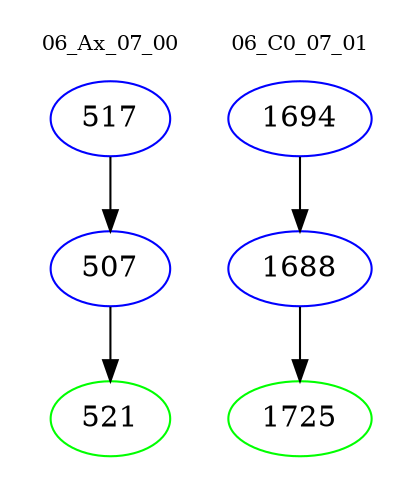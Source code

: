 digraph{
subgraph cluster_0 {
color = white
label = "06_Ax_07_00";
fontsize=10;
T0_517 [label="517", color="blue"]
T0_517 -> T0_507 [color="black"]
T0_507 [label="507", color="blue"]
T0_507 -> T0_521 [color="black"]
T0_521 [label="521", color="green"]
}
subgraph cluster_1 {
color = white
label = "06_C0_07_01";
fontsize=10;
T1_1694 [label="1694", color="blue"]
T1_1694 -> T1_1688 [color="black"]
T1_1688 [label="1688", color="blue"]
T1_1688 -> T1_1725 [color="black"]
T1_1725 [label="1725", color="green"]
}
}
